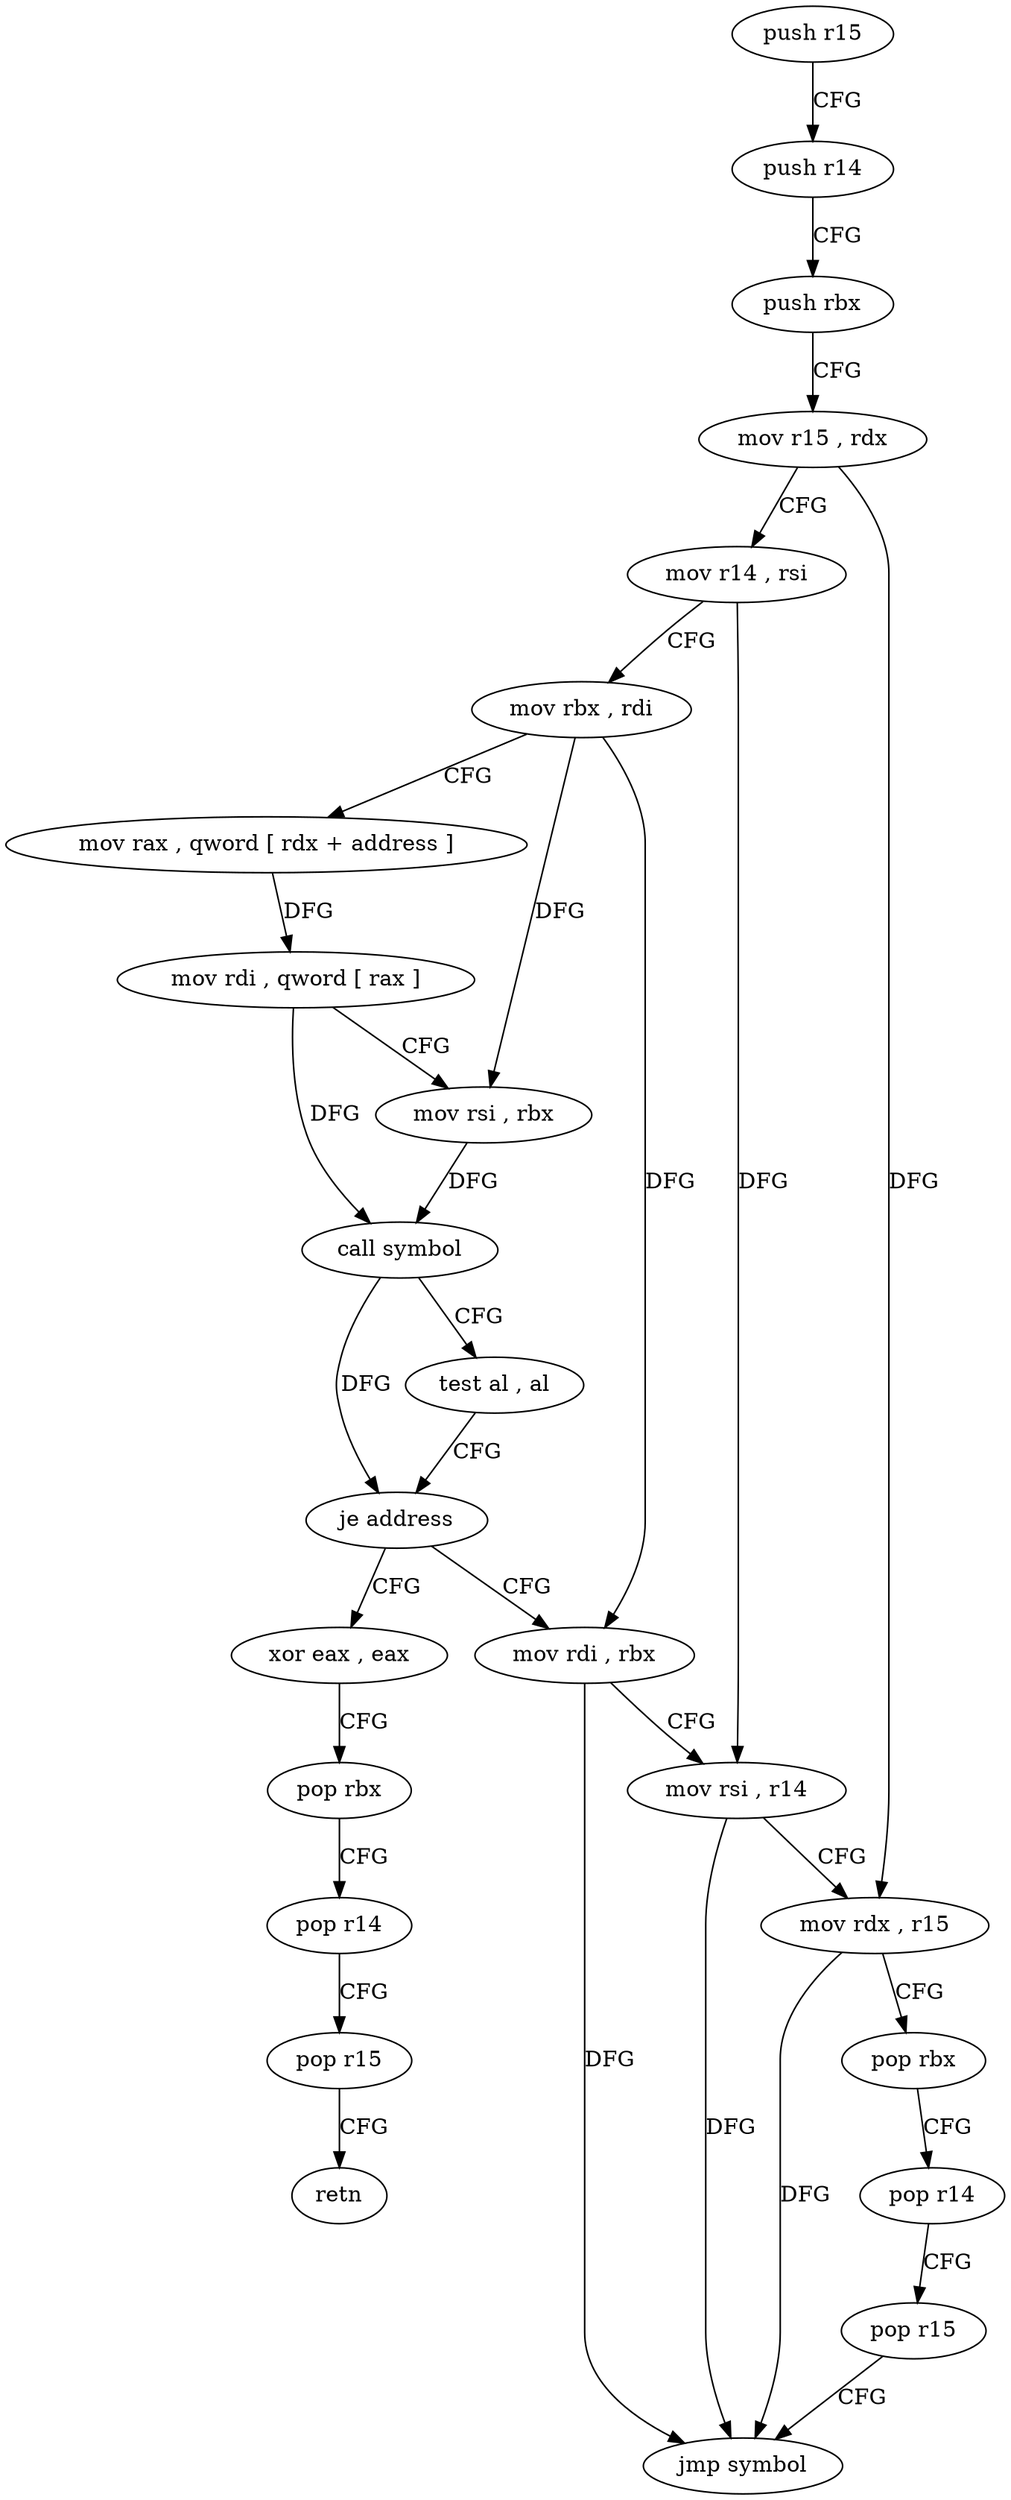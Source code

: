 digraph "func" {
"4213856" [label = "push r15" ]
"4213858" [label = "push r14" ]
"4213860" [label = "push rbx" ]
"4213861" [label = "mov r15 , rdx" ]
"4213864" [label = "mov r14 , rsi" ]
"4213867" [label = "mov rbx , rdi" ]
"4213870" [label = "mov rax , qword [ rdx + address ]" ]
"4213877" [label = "mov rdi , qword [ rax ]" ]
"4213880" [label = "mov rsi , rbx" ]
"4213883" [label = "call symbol" ]
"4213888" [label = "test al , al" ]
"4213890" [label = "je address" ]
"4213911" [label = "xor eax , eax" ]
"4213892" [label = "mov rdi , rbx" ]
"4213913" [label = "pop rbx" ]
"4213914" [label = "pop r14" ]
"4213916" [label = "pop r15" ]
"4213918" [label = "retn" ]
"4213895" [label = "mov rsi , r14" ]
"4213898" [label = "mov rdx , r15" ]
"4213901" [label = "pop rbx" ]
"4213902" [label = "pop r14" ]
"4213904" [label = "pop r15" ]
"4213906" [label = "jmp symbol" ]
"4213856" -> "4213858" [ label = "CFG" ]
"4213858" -> "4213860" [ label = "CFG" ]
"4213860" -> "4213861" [ label = "CFG" ]
"4213861" -> "4213864" [ label = "CFG" ]
"4213861" -> "4213898" [ label = "DFG" ]
"4213864" -> "4213867" [ label = "CFG" ]
"4213864" -> "4213895" [ label = "DFG" ]
"4213867" -> "4213870" [ label = "CFG" ]
"4213867" -> "4213880" [ label = "DFG" ]
"4213867" -> "4213892" [ label = "DFG" ]
"4213870" -> "4213877" [ label = "DFG" ]
"4213877" -> "4213880" [ label = "CFG" ]
"4213877" -> "4213883" [ label = "DFG" ]
"4213880" -> "4213883" [ label = "DFG" ]
"4213883" -> "4213888" [ label = "CFG" ]
"4213883" -> "4213890" [ label = "DFG" ]
"4213888" -> "4213890" [ label = "CFG" ]
"4213890" -> "4213911" [ label = "CFG" ]
"4213890" -> "4213892" [ label = "CFG" ]
"4213911" -> "4213913" [ label = "CFG" ]
"4213892" -> "4213895" [ label = "CFG" ]
"4213892" -> "4213906" [ label = "DFG" ]
"4213913" -> "4213914" [ label = "CFG" ]
"4213914" -> "4213916" [ label = "CFG" ]
"4213916" -> "4213918" [ label = "CFG" ]
"4213895" -> "4213898" [ label = "CFG" ]
"4213895" -> "4213906" [ label = "DFG" ]
"4213898" -> "4213901" [ label = "CFG" ]
"4213898" -> "4213906" [ label = "DFG" ]
"4213901" -> "4213902" [ label = "CFG" ]
"4213902" -> "4213904" [ label = "CFG" ]
"4213904" -> "4213906" [ label = "CFG" ]
}
